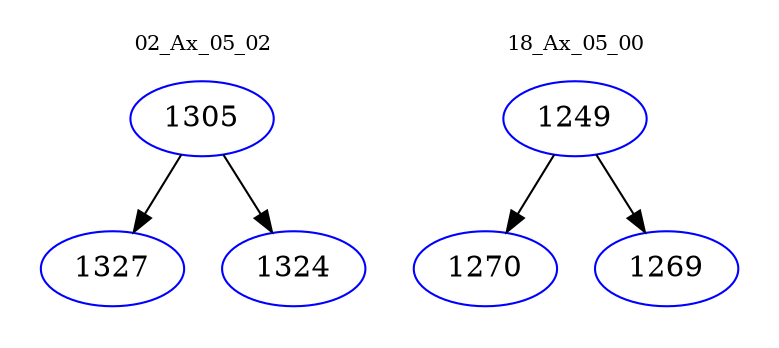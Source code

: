 digraph{
subgraph cluster_0 {
color = white
label = "02_Ax_05_02";
fontsize=10;
T0_1305 [label="1305", color="blue"]
T0_1305 -> T0_1327 [color="black"]
T0_1327 [label="1327", color="blue"]
T0_1305 -> T0_1324 [color="black"]
T0_1324 [label="1324", color="blue"]
}
subgraph cluster_1 {
color = white
label = "18_Ax_05_00";
fontsize=10;
T1_1249 [label="1249", color="blue"]
T1_1249 -> T1_1270 [color="black"]
T1_1270 [label="1270", color="blue"]
T1_1249 -> T1_1269 [color="black"]
T1_1269 [label="1269", color="blue"]
}
}
